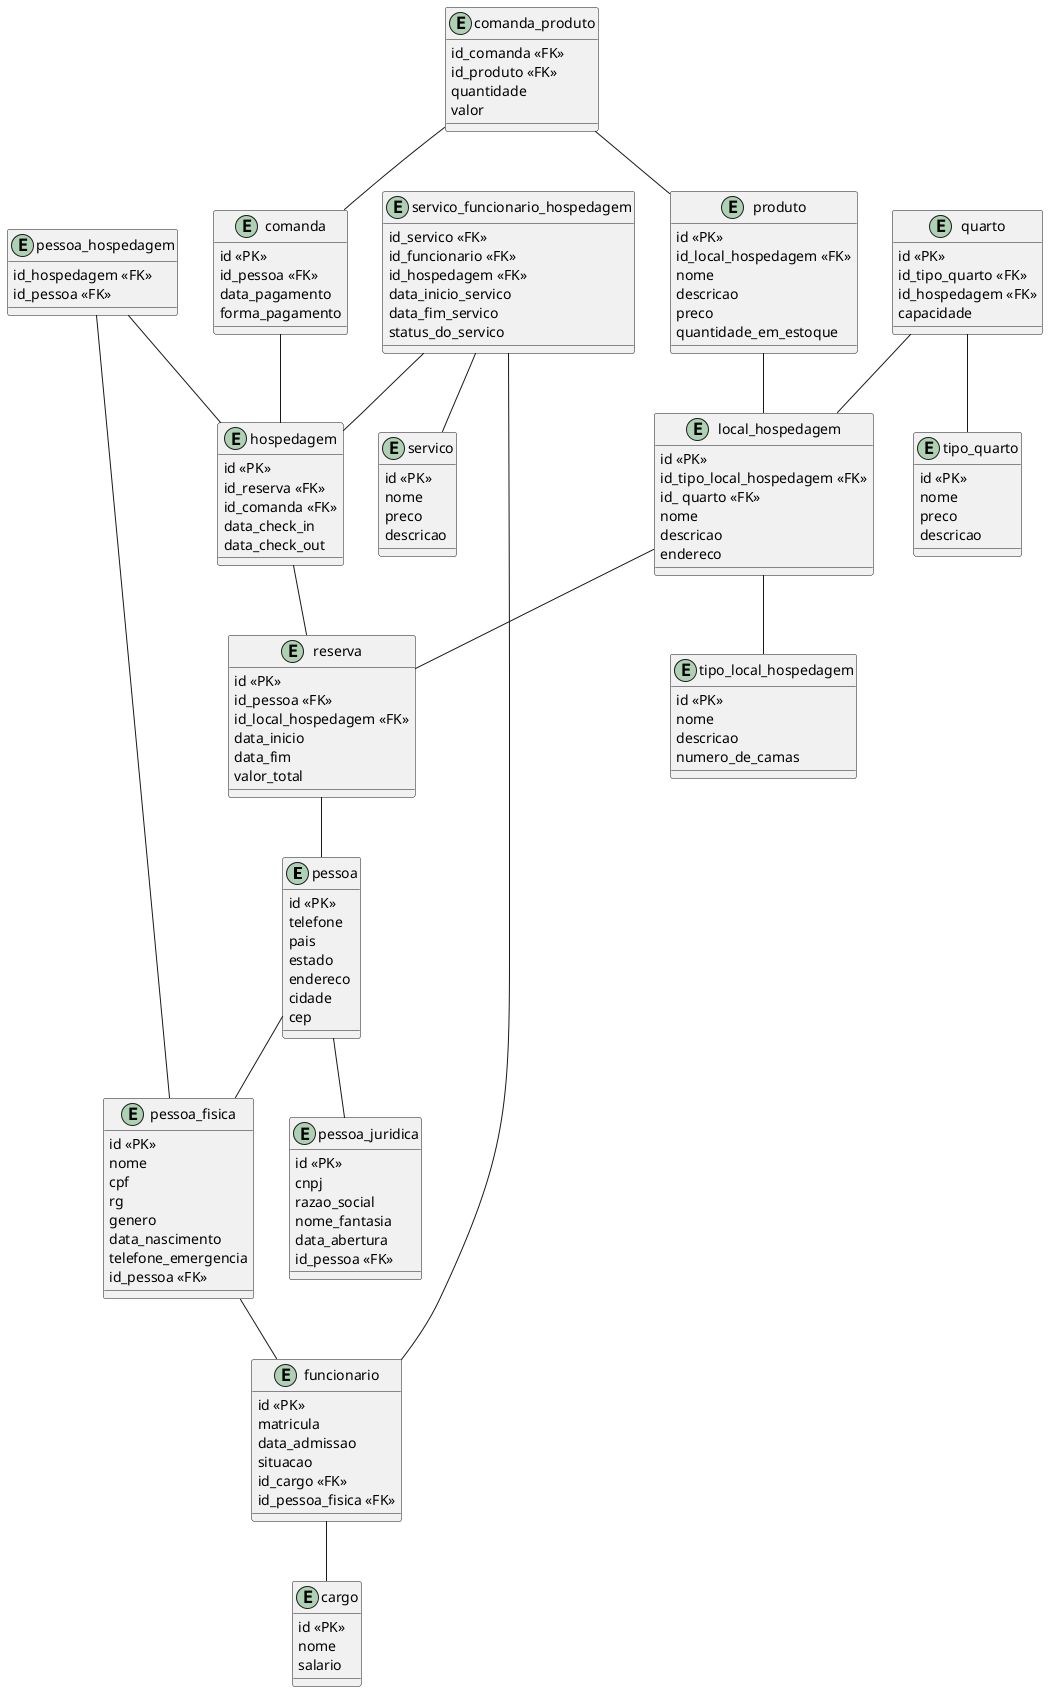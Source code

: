 @startuml Hospedagem

entity pessoa{
    id <<PK>>
    telefone
    pais
    estado
    endereco
    cidade
    cep
}

entity pessoa_fisica{
    id <<PK>>
    nome
    cpf
    rg
    genero
    data_nascimento
    telefone_emergencia
    id_pessoa <<FK>>
}

entity pessoa_juridica{
    id <<PK>>
    cnpj
    razao_social
    nome_fantasia
    data_abertura
    id_pessoa <<FK>>
}

entity cargo{
    id <<PK>>
    nome
    salario
}

entity funcionario{
    id <<PK>>
    matricula
    data_admissao
    situacao
    id_cargo <<FK>>
    id_pessoa_fisica <<FK>>
}

entity reserva{
    id <<PK>>
    id_pessoa <<FK>>
    id_local_hospedagem <<FK>>
    data_inicio
    data_fim
    valor_total
}

entity hospedagem{
    id <<PK>>
    id_reserva <<FK>>
    id_comanda <<FK>>
    data_check_in
    data_check_out
}

entity pessoa_hospedagem{
    id_hospedagem <<FK>>
    id_pessoa <<FK>>
}

entity tipo_local_hospedagem{
    id <<PK>>
    nome
    descricao
    numero_de_camas
}

entity local_hospedagem{
    id <<PK>>
    id_tipo_local_hospedagem <<FK>>
    id_ quarto <<FK>>
    nome
    descricao
    endereco
}

entity tipo_quarto{
    id <<PK>>
    nome
    preco
    descricao
}

entity quarto{
    id <<PK>>
    id_tipo_quarto <<FK>>
    id_hospedagem <<FK>>
    capacidade
}

entity servico{
    id <<PK>>
    nome
    preco
    descricao
}

entity servico_funcionario_hospedagem{
    id_servico <<FK>>
    id_funcionario <<FK>>
    id_hospedagem <<FK>>
    data_inicio_servico
    data_fim_servico
    status_do_servico
}

entity produto{
    id <<PK>>
    id_local_hospedagem <<FK>>
    nome
    descricao
    preco
    quantidade_em_estoque
}

entity comanda_produto{
    id_comanda <<FK>>
    id_produto <<FK>>
    quantidade
    valor
}

entity comanda{
    id <<PK>>
    id_pessoa <<FK>>
    data_pagamento
    forma_pagamento
}

pessoa -- pessoa_fisica
pessoa -- pessoa_juridica

pessoa_fisica -- funcionario

funcionario -- cargo

reserva -- pessoa

hospedagem -- reserva

local_hospedagem -- tipo_local_hospedagem
local_hospedagem -- reserva

quarto -- tipo_quarto
quarto -- local_hospedagem

servico_funcionario_hospedagem -- servico
servico_funcionario_hospedagem -- funcionario
servico_funcionario_hospedagem -- hospedagem

produto -- local_hospedagem

comanda -- hospedagem

comanda_produto -- comanda
comanda_produto -- produto

pessoa_hospedagem -- hospedagem
pessoa_hospedagem -- pessoa_fisica

@enduml